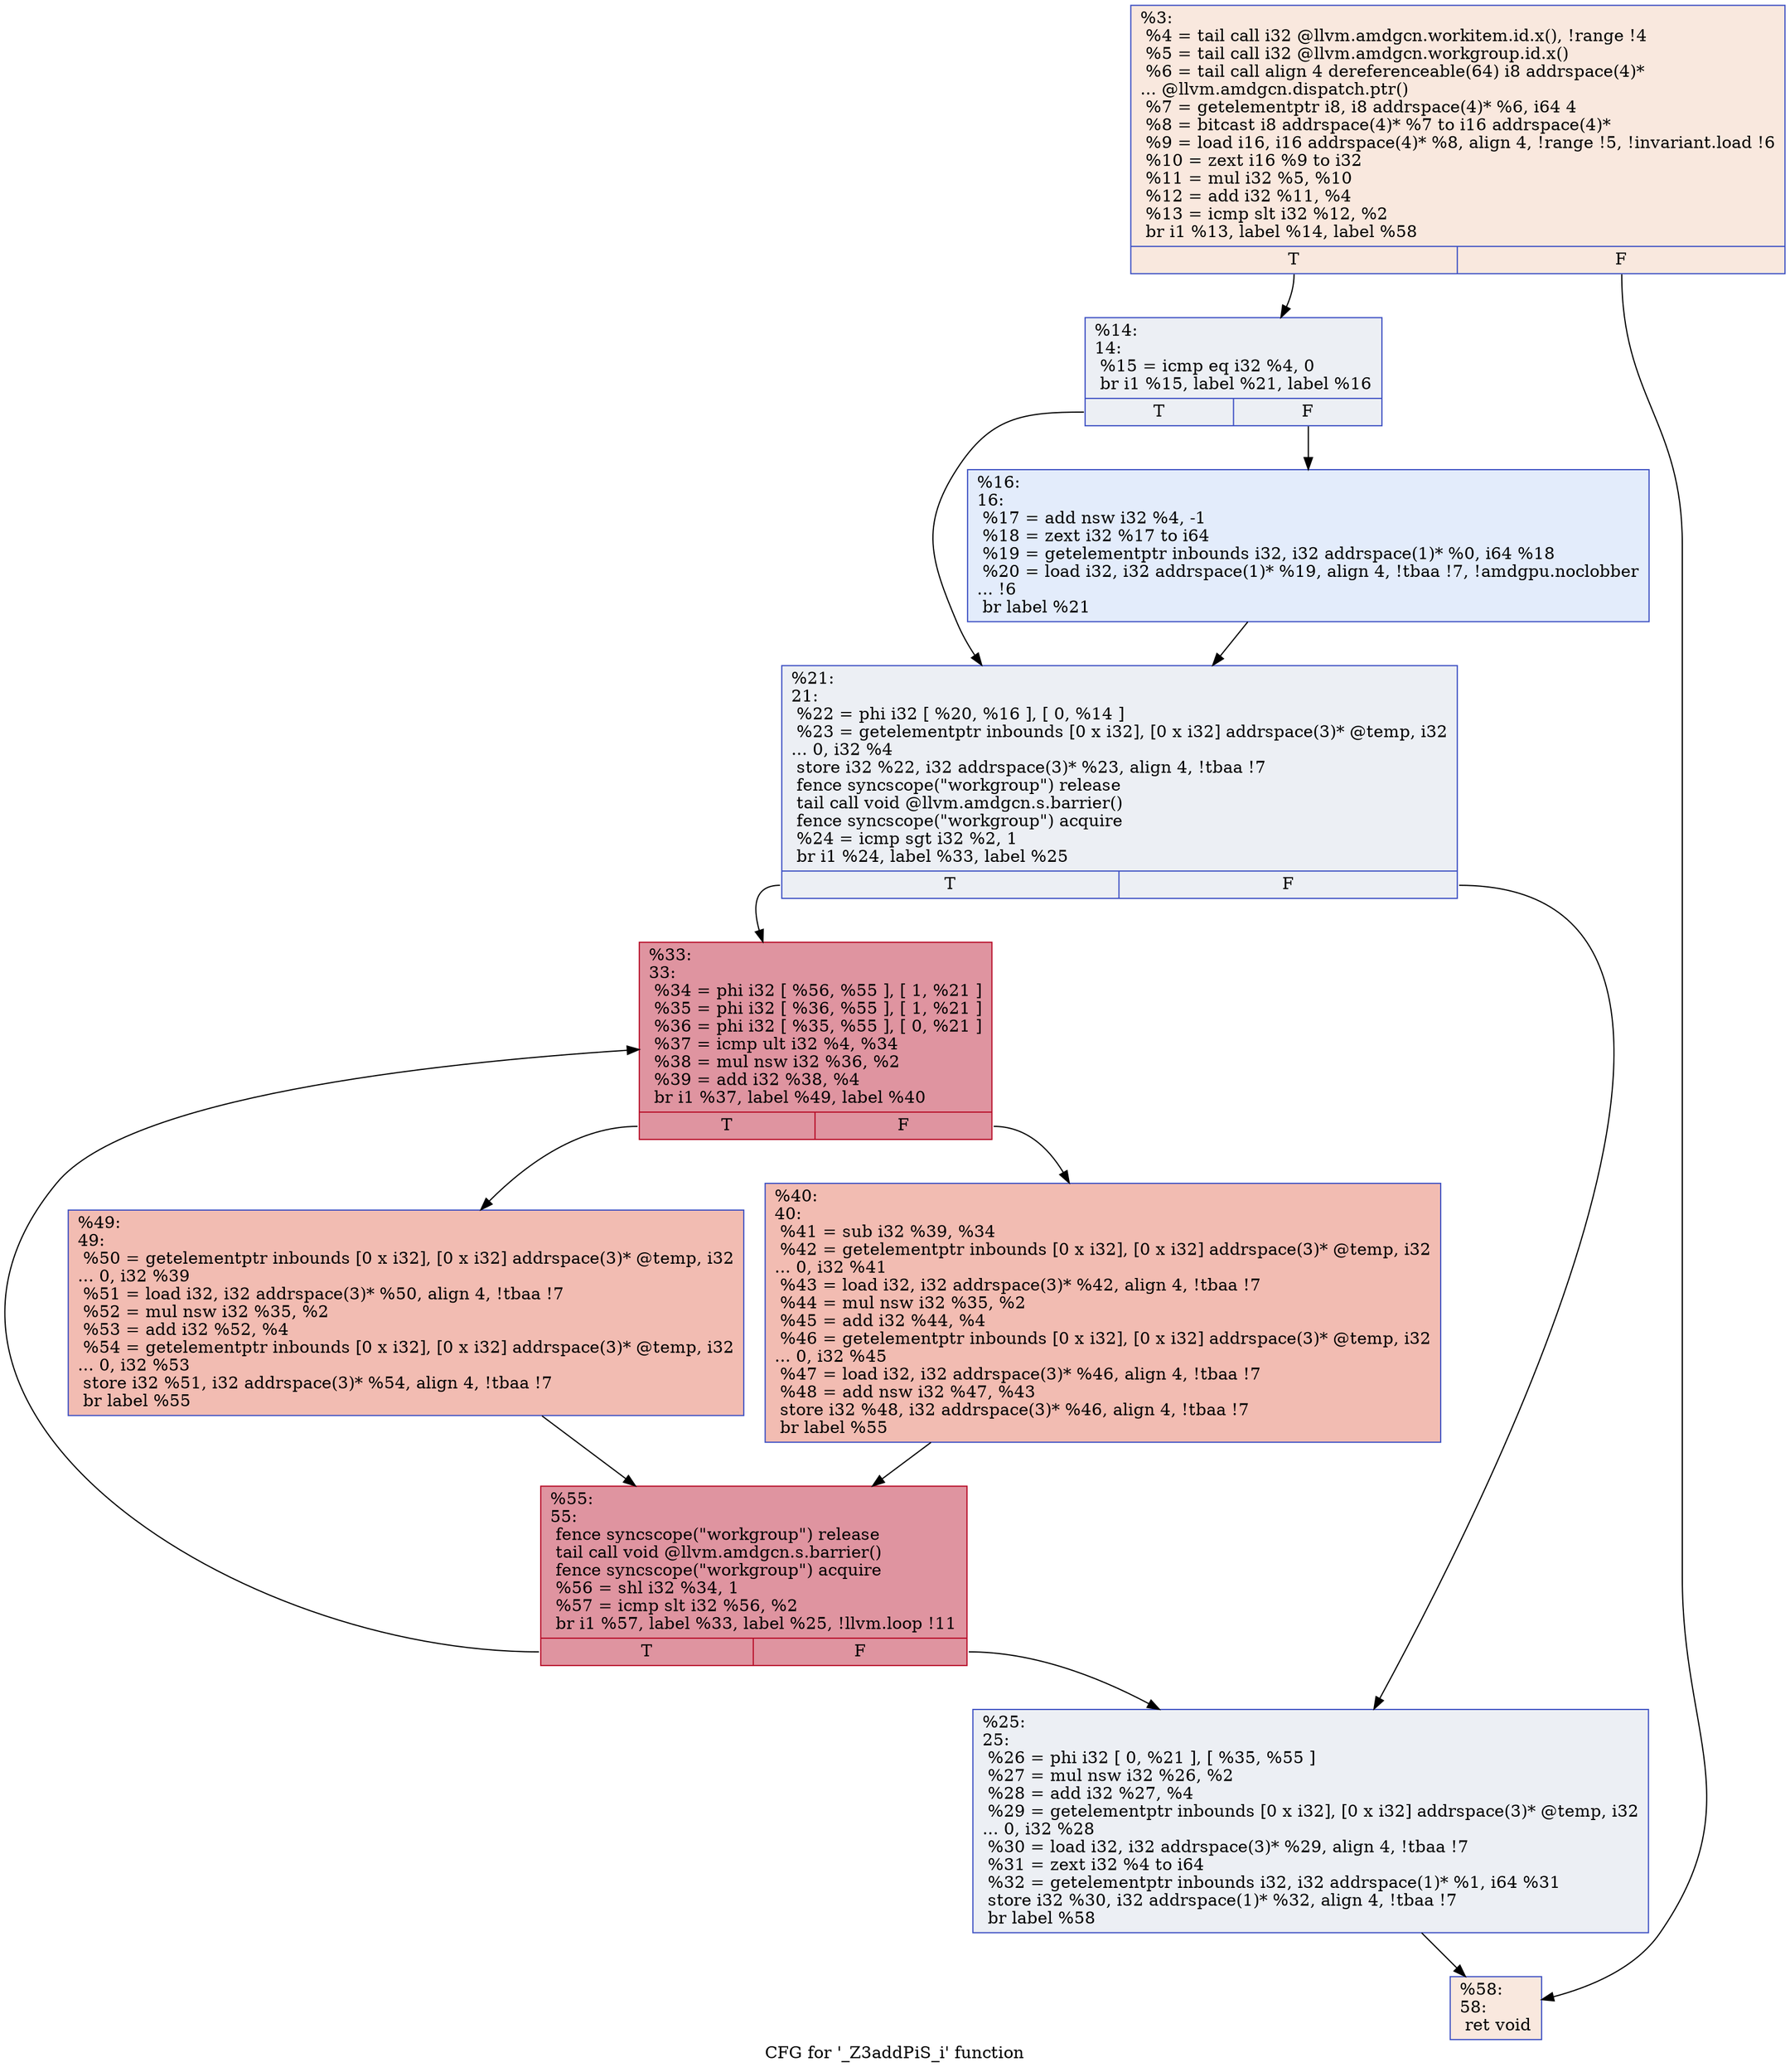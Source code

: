 digraph "CFG for '_Z3addPiS_i' function" {
	label="CFG for '_Z3addPiS_i' function";

	Node0x5c1d100 [shape=record,color="#3d50c3ff", style=filled, fillcolor="#f2cab570",label="{%3:\l  %4 = tail call i32 @llvm.amdgcn.workitem.id.x(), !range !4\l  %5 = tail call i32 @llvm.amdgcn.workgroup.id.x()\l  %6 = tail call align 4 dereferenceable(64) i8 addrspace(4)*\l... @llvm.amdgcn.dispatch.ptr()\l  %7 = getelementptr i8, i8 addrspace(4)* %6, i64 4\l  %8 = bitcast i8 addrspace(4)* %7 to i16 addrspace(4)*\l  %9 = load i16, i16 addrspace(4)* %8, align 4, !range !5, !invariant.load !6\l  %10 = zext i16 %9 to i32\l  %11 = mul i32 %5, %10\l  %12 = add i32 %11, %4\l  %13 = icmp slt i32 %12, %2\l  br i1 %13, label %14, label %58\l|{<s0>T|<s1>F}}"];
	Node0x5c1d100:s0 -> Node0x5c1dea0;
	Node0x5c1d100:s1 -> Node0x5c1f0a0;
	Node0x5c1dea0 [shape=record,color="#3d50c3ff", style=filled, fillcolor="#d4dbe670",label="{%14:\l14:                                               \l  %15 = icmp eq i32 %4, 0\l  br i1 %15, label %21, label %16\l|{<s0>T|<s1>F}}"];
	Node0x5c1dea0:s0 -> Node0x5c1f270;
	Node0x5c1dea0:s1 -> Node0x5c1f2c0;
	Node0x5c1f2c0 [shape=record,color="#3d50c3ff", style=filled, fillcolor="#bfd3f670",label="{%16:\l16:                                               \l  %17 = add nsw i32 %4, -1\l  %18 = zext i32 %17 to i64\l  %19 = getelementptr inbounds i32, i32 addrspace(1)* %0, i64 %18\l  %20 = load i32, i32 addrspace(1)* %19, align 4, !tbaa !7, !amdgpu.noclobber\l... !6\l  br label %21\l}"];
	Node0x5c1f2c0 -> Node0x5c1f270;
	Node0x5c1f270 [shape=record,color="#3d50c3ff", style=filled, fillcolor="#d4dbe670",label="{%21:\l21:                                               \l  %22 = phi i32 [ %20, %16 ], [ 0, %14 ]\l  %23 = getelementptr inbounds [0 x i32], [0 x i32] addrspace(3)* @temp, i32\l... 0, i32 %4\l  store i32 %22, i32 addrspace(3)* %23, align 4, !tbaa !7\l  fence syncscope(\"workgroup\") release\l  tail call void @llvm.amdgcn.s.barrier()\l  fence syncscope(\"workgroup\") acquire\l  %24 = icmp sgt i32 %2, 1\l  br i1 %24, label %33, label %25\l|{<s0>T|<s1>F}}"];
	Node0x5c1f270:s0 -> Node0x5c20a50;
	Node0x5c1f270:s1 -> Node0x5c20ae0;
	Node0x5c20ae0 [shape=record,color="#3d50c3ff", style=filled, fillcolor="#d4dbe670",label="{%25:\l25:                                               \l  %26 = phi i32 [ 0, %21 ], [ %35, %55 ]\l  %27 = mul nsw i32 %26, %2\l  %28 = add i32 %27, %4\l  %29 = getelementptr inbounds [0 x i32], [0 x i32] addrspace(3)* @temp, i32\l... 0, i32 %28\l  %30 = load i32, i32 addrspace(3)* %29, align 4, !tbaa !7\l  %31 = zext i32 %4 to i64\l  %32 = getelementptr inbounds i32, i32 addrspace(1)* %1, i64 %31\l  store i32 %30, i32 addrspace(1)* %32, align 4, !tbaa !7\l  br label %58\l}"];
	Node0x5c20ae0 -> Node0x5c1f0a0;
	Node0x5c20a50 [shape=record,color="#b70d28ff", style=filled, fillcolor="#b70d2870",label="{%33:\l33:                                               \l  %34 = phi i32 [ %56, %55 ], [ 1, %21 ]\l  %35 = phi i32 [ %36, %55 ], [ 1, %21 ]\l  %36 = phi i32 [ %35, %55 ], [ 0, %21 ]\l  %37 = icmp ult i32 %4, %34\l  %38 = mul nsw i32 %36, %2\l  %39 = add i32 %38, %4\l  br i1 %37, label %49, label %40\l|{<s0>T|<s1>F}}"];
	Node0x5c20a50:s0 -> Node0x5c21760;
	Node0x5c20a50:s1 -> Node0x5c217b0;
	Node0x5c217b0 [shape=record,color="#3d50c3ff", style=filled, fillcolor="#e1675170",label="{%40:\l40:                                               \l  %41 = sub i32 %39, %34\l  %42 = getelementptr inbounds [0 x i32], [0 x i32] addrspace(3)* @temp, i32\l... 0, i32 %41\l  %43 = load i32, i32 addrspace(3)* %42, align 4, !tbaa !7\l  %44 = mul nsw i32 %35, %2\l  %45 = add i32 %44, %4\l  %46 = getelementptr inbounds [0 x i32], [0 x i32] addrspace(3)* @temp, i32\l... 0, i32 %45\l  %47 = load i32, i32 addrspace(3)* %46, align 4, !tbaa !7\l  %48 = add nsw i32 %47, %43\l  store i32 %48, i32 addrspace(3)* %46, align 4, !tbaa !7\l  br label %55\l}"];
	Node0x5c217b0 -> Node0x5c20c50;
	Node0x5c21760 [shape=record,color="#3d50c3ff", style=filled, fillcolor="#e1675170",label="{%49:\l49:                                               \l  %50 = getelementptr inbounds [0 x i32], [0 x i32] addrspace(3)* @temp, i32\l... 0, i32 %39\l  %51 = load i32, i32 addrspace(3)* %50, align 4, !tbaa !7\l  %52 = mul nsw i32 %35, %2\l  %53 = add i32 %52, %4\l  %54 = getelementptr inbounds [0 x i32], [0 x i32] addrspace(3)* @temp, i32\l... 0, i32 %53\l  store i32 %51, i32 addrspace(3)* %54, align 4, !tbaa !7\l  br label %55\l}"];
	Node0x5c21760 -> Node0x5c20c50;
	Node0x5c20c50 [shape=record,color="#b70d28ff", style=filled, fillcolor="#b70d2870",label="{%55:\l55:                                               \l  fence syncscope(\"workgroup\") release\l  tail call void @llvm.amdgcn.s.barrier()\l  fence syncscope(\"workgroup\") acquire\l  %56 = shl i32 %34, 1\l  %57 = icmp slt i32 %56, %2\l  br i1 %57, label %33, label %25, !llvm.loop !11\l|{<s0>T|<s1>F}}"];
	Node0x5c20c50:s0 -> Node0x5c20a50;
	Node0x5c20c50:s1 -> Node0x5c20ae0;
	Node0x5c1f0a0 [shape=record,color="#3d50c3ff", style=filled, fillcolor="#f2cab570",label="{%58:\l58:                                               \l  ret void\l}"];
}
